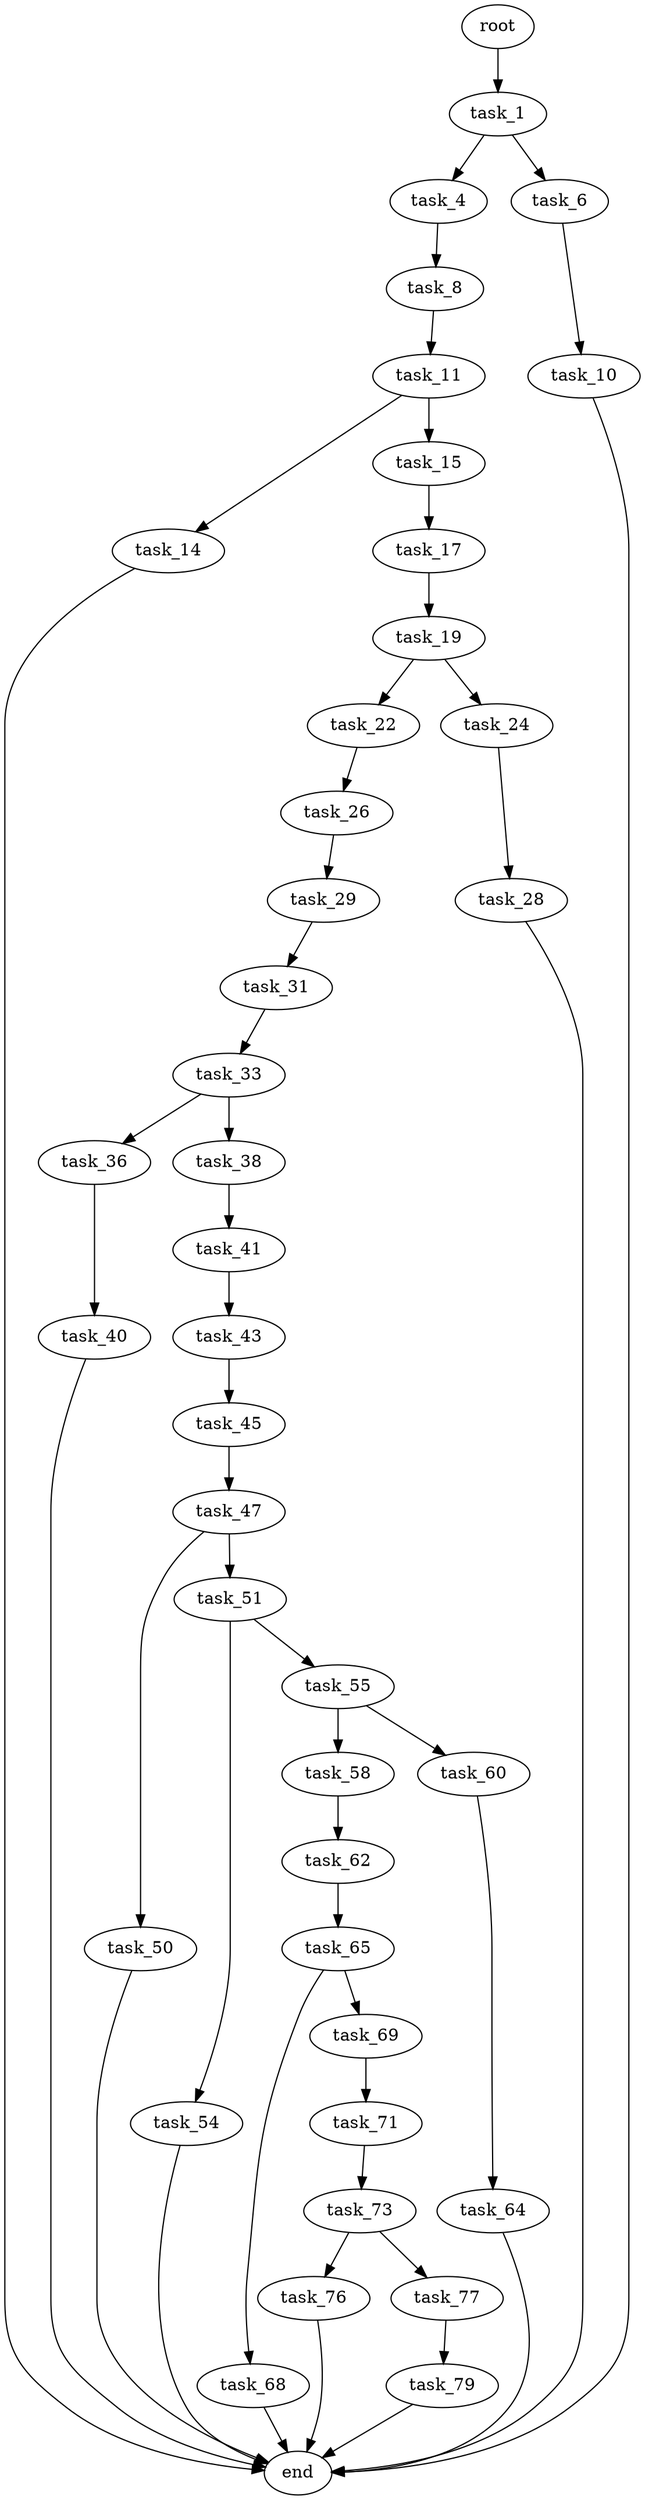 digraph G {
  root [size="0.000000"];
  task_1 [size="402298333084.000000"];
  task_4 [size="4443982970.000000"];
  task_6 [size="60821653452.000000"];
  task_8 [size="2912064174.000000"];
  task_10 [size="24280022526.000000"];
  task_11 [size="25585063947.000000"];
  task_14 [size="16909001544.000000"];
  task_15 [size="68719476736.000000"];
  task_17 [size="524605136117.000000"];
  task_19 [size="8589934592.000000"];
  task_22 [size="3733535081.000000"];
  task_24 [size="28991029248.000000"];
  task_26 [size="2027546970.000000"];
  task_28 [size="41447271687.000000"];
  task_29 [size="455493146058.000000"];
  task_31 [size="1073741824000.000000"];
  task_33 [size="1153402440.000000"];
  task_36 [size="640022381354.000000"];
  task_38 [size="342412431440.000000"];
  task_40 [size="782757789696.000000"];
  task_41 [size="1073741824000.000000"];
  task_43 [size="134217728000.000000"];
  task_45 [size="274527506919.000000"];
  task_47 [size="107693202323.000000"];
  task_50 [size="68719476736.000000"];
  task_51 [size="330034658676.000000"];
  task_54 [size="50309960646.000000"];
  task_55 [size="134217728000.000000"];
  task_58 [size="30916356623.000000"];
  task_60 [size="1934486000.000000"];
  task_62 [size="28991029248.000000"];
  task_64 [size="50107850972.000000"];
  task_65 [size="16144871111.000000"];
  task_68 [size="231928233984.000000"];
  task_69 [size="368293445632.000000"];
  task_71 [size="37703154493.000000"];
  task_73 [size="28991029248.000000"];
  task_76 [size="14102978430.000000"];
  task_77 [size="28991029248.000000"];
  task_79 [size="17085855012.000000"];
  end [size="0.000000"];

  root -> task_1 [size="1.000000"];
  task_1 -> task_4 [size="838860800.000000"];
  task_1 -> task_6 [size="838860800.000000"];
  task_4 -> task_8 [size="301989888.000000"];
  task_6 -> task_10 [size="75497472.000000"];
  task_8 -> task_11 [size="134217728.000000"];
  task_10 -> end [size="1.000000"];
  task_11 -> task_14 [size="838860800.000000"];
  task_11 -> task_15 [size="838860800.000000"];
  task_14 -> end [size="1.000000"];
  task_15 -> task_17 [size="134217728.000000"];
  task_17 -> task_19 [size="679477248.000000"];
  task_19 -> task_22 [size="33554432.000000"];
  task_19 -> task_24 [size="33554432.000000"];
  task_22 -> task_26 [size="209715200.000000"];
  task_24 -> task_28 [size="75497472.000000"];
  task_26 -> task_29 [size="33554432.000000"];
  task_28 -> end [size="1.000000"];
  task_29 -> task_31 [size="838860800.000000"];
  task_31 -> task_33 [size="838860800.000000"];
  task_33 -> task_36 [size="33554432.000000"];
  task_33 -> task_38 [size="33554432.000000"];
  task_36 -> task_40 [size="411041792.000000"];
  task_38 -> task_41 [size="838860800.000000"];
  task_40 -> end [size="1.000000"];
  task_41 -> task_43 [size="838860800.000000"];
  task_43 -> task_45 [size="209715200.000000"];
  task_45 -> task_47 [size="301989888.000000"];
  task_47 -> task_50 [size="75497472.000000"];
  task_47 -> task_51 [size="75497472.000000"];
  task_50 -> end [size="1.000000"];
  task_51 -> task_54 [size="411041792.000000"];
  task_51 -> task_55 [size="411041792.000000"];
  task_54 -> end [size="1.000000"];
  task_55 -> task_58 [size="209715200.000000"];
  task_55 -> task_60 [size="209715200.000000"];
  task_58 -> task_62 [size="536870912.000000"];
  task_60 -> task_64 [size="33554432.000000"];
  task_62 -> task_65 [size="75497472.000000"];
  task_64 -> end [size="1.000000"];
  task_65 -> task_68 [size="301989888.000000"];
  task_65 -> task_69 [size="301989888.000000"];
  task_68 -> end [size="1.000000"];
  task_69 -> task_71 [size="411041792.000000"];
  task_71 -> task_73 [size="679477248.000000"];
  task_73 -> task_76 [size="75497472.000000"];
  task_73 -> task_77 [size="75497472.000000"];
  task_76 -> end [size="1.000000"];
  task_77 -> task_79 [size="75497472.000000"];
  task_79 -> end [size="1.000000"];
}
